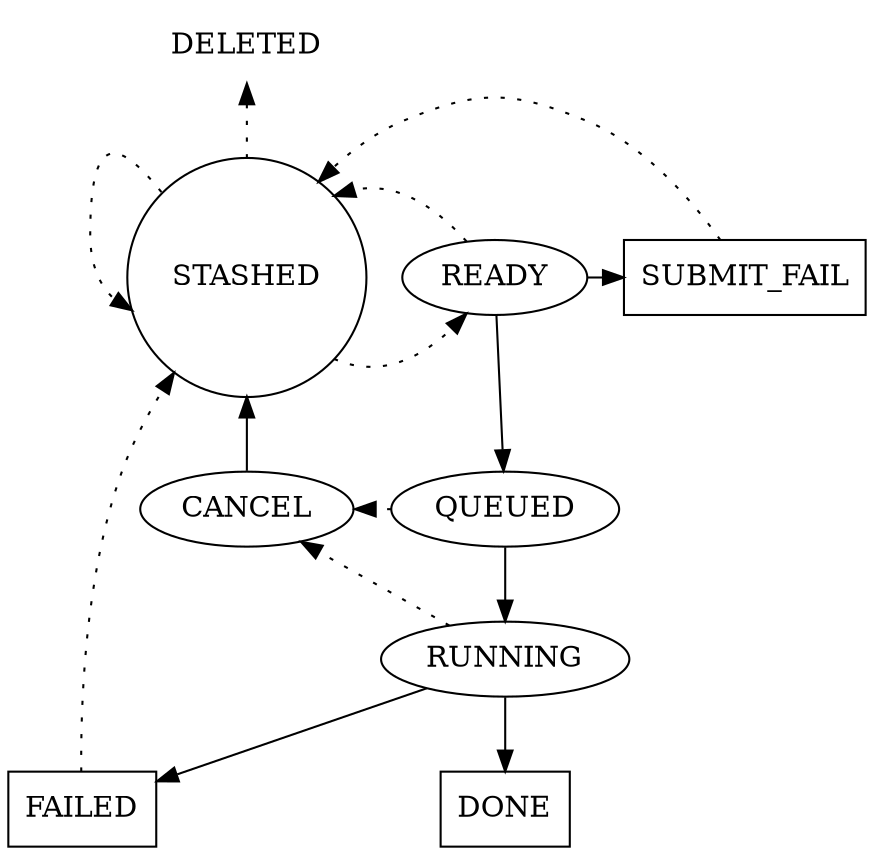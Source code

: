 digraph job_states {
    // Possible job states
    DELETED          [shape="plaintext"]; // The job has been deleted.
    STASHED          [shape="circle"];    // The job is in preparation phase. It is being configured and cannot be executed yet.
    READY            [shape="ellipse"];   // The job has been configured and its dependencies are already set. It will be executed as soon as possible.
    SUBMIT_FAIL      [shape="box"];       // The dispatcher has been unable to submit this job for execution.
    CANCEL           [shape="ellipse"];   // The user has asked to cancel this job.
    QUEUED           [shape="ellipse"];   // The dispatcher has submitted this job for execution and it is waiting for some resources to be available.
    RUNNING          [shape="ellipse"];   // The job is being executed.
    DONE             [shape="box"];       // The job has finished with exit code == 0.
    FAILED           [shape="box"];       // The job/runner was unable to complete its execution successfully.
    
    // Grouping
    { rank="source";
        DELETED;
    }
    { rank="same";
        STASHED; READY; SUBMIT_FAIL;
    }
    { rank="same";
        CANCEL; QUEUED;
    }
    { rank="same";
        DONE; FAILED;
    }
    
    // Expected flow
    STASHED         -> READY            [style="dotted"]; // User marks this job as ready for execution
    READY           -> QUEUED           [style="solid"];  // Dispatcher submits the job to the pool of resources
    QUEUED          -> RUNNING          [style="solid"];  // Job starts its execution inside the runner
    RUNNING         -> DONE             [style="solid"];  // Job/Runner finished its execution without error
    
    // Submit failure
    READY           -> SUBMIT_FAIL      [style="solid"];  // Dispatcher has been unable to submit the job
    
    // The job/runner fails to finish successfully
    RUNNING         -> FAILED           [style="solid", constraint="false"];  // Some exception has occurred inside the Job/Runner
    
    // The job has to be cancelled
    QUEUED          -> CANCEL           [style="dotted", constraint="false"]; // The user wants this job to be cancelled
    RUNNING         -> CANCEL           [style="dotted", constraint="false"]; // The user wants this job to be cancelled
    CANCEL          -> STASHED          [style="solid"];                      // The job is successfully cancelled
    
    // Return the job to the stash
    SUBMIT_FAIL     -> STASHED          [style="dotted"];
    READY           -> STASHED          [style="dotted"];
    FAILED          -> STASHED          [style="dotted"];
    
    // Edit job attributes, or modify its dependencies
    STASHED:nw      -> STASHED          [style="dotted", constraint="false"];
    
    // Remove the job
    STASHED         -> DELETED          [style="dotted"];
}
